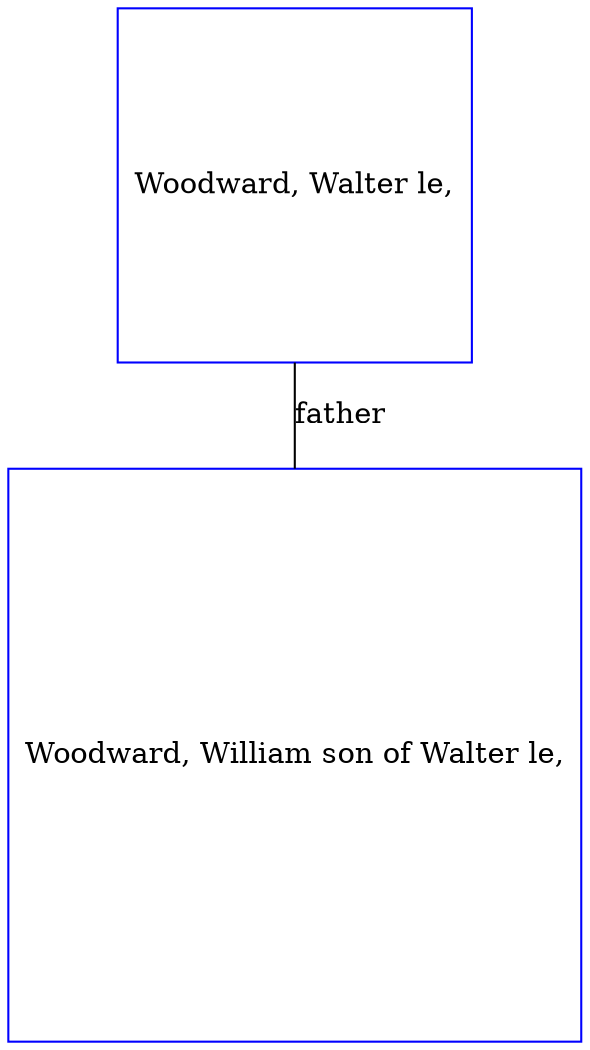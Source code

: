 digraph D {
    edge [dir=none];    node [shape=box];    "010057"   [label="Woodward, William son of Walter le,", shape=box, regular=1, color="blue"] ;
"010058"   [label="Woodward, Walter le,", shape=box, regular=1, color="blue"] ;
010058->010057 [label="father",arrowsize=0.0]; 
}